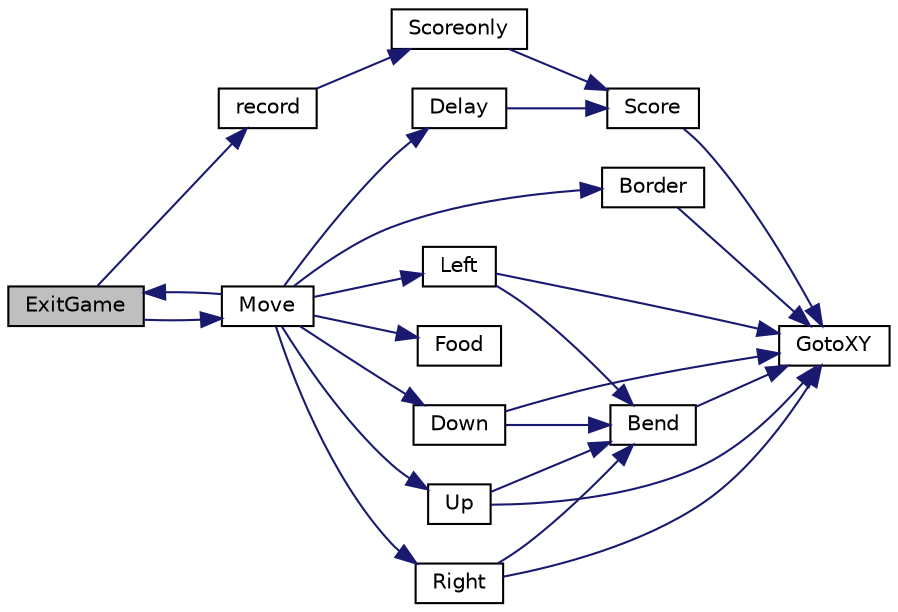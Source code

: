 digraph "ExitGame"
{
  edge [fontname="Helvetica",fontsize="10",labelfontname="Helvetica",labelfontsize="10"];
  node [fontname="Helvetica",fontsize="10",shape=record];
  rankdir="LR";
  Node30 [label="ExitGame",height=0.2,width=0.4,color="black", fillcolor="grey75", style="filled", fontcolor="black"];
  Node30 -> Node31 [color="midnightblue",fontsize="10",style="solid"];
  Node31 [label="Move",height=0.2,width=0.4,color="black", fillcolor="white", style="filled",URL="$main_8c.html#a678e66228c0453fbbe74a605bcc27c51"];
  Node31 -> Node32 [color="midnightblue",fontsize="10",style="solid"];
  Node32 [label="Food",height=0.2,width=0.4,color="black", fillcolor="white", style="filled",URL="$main_8c.html#a1951985f3541f595fc7800fbd6dc5535"];
  Node31 -> Node33 [color="midnightblue",fontsize="10",style="solid"];
  Node33 [label="Delay",height=0.2,width=0.4,color="black", fillcolor="white", style="filled",URL="$main_8c.html#aad49cedd771da5ce9872fb364e8d6373"];
  Node33 -> Node34 [color="midnightblue",fontsize="10",style="solid"];
  Node34 [label="Score",height=0.2,width=0.4,color="black", fillcolor="white", style="filled",URL="$main_8c.html#afc01ad71e5a2a27ebbbe7b7983cbb02b"];
  Node34 -> Node35 [color="midnightblue",fontsize="10",style="solid"];
  Node35 [label="GotoXY",height=0.2,width=0.4,color="black", fillcolor="white", style="filled",URL="$main_8c.html#a08c7a02d581a5b018f840568a8289779"];
  Node31 -> Node36 [color="midnightblue",fontsize="10",style="solid"];
  Node36 [label="Border",height=0.2,width=0.4,color="black", fillcolor="white", style="filled",URL="$main_8c.html#abaeb2da49953d85564a28fe29cb0ee89"];
  Node36 -> Node35 [color="midnightblue",fontsize="10",style="solid"];
  Node31 -> Node37 [color="midnightblue",fontsize="10",style="solid"];
  Node37 [label="Right",height=0.2,width=0.4,color="black", fillcolor="white", style="filled",URL="$main_8c.html#a1b0e394cd24dadbcff32387d3036da5f"];
  Node37 -> Node35 [color="midnightblue",fontsize="10",style="solid"];
  Node37 -> Node38 [color="midnightblue",fontsize="10",style="solid"];
  Node38 [label="Bend",height=0.2,width=0.4,color="black", fillcolor="white", style="filled",URL="$main_8c.html#a7ea3861fdbe2c138a4768c1bc57edc06"];
  Node38 -> Node35 [color="midnightblue",fontsize="10",style="solid"];
  Node31 -> Node39 [color="midnightblue",fontsize="10",style="solid"];
  Node39 [label="Left",height=0.2,width=0.4,color="black", fillcolor="white", style="filled",URL="$main_8c.html#ac268cc4e608aa0068c30f2e4a652b084"];
  Node39 -> Node35 [color="midnightblue",fontsize="10",style="solid"];
  Node39 -> Node38 [color="midnightblue",fontsize="10",style="solid"];
  Node31 -> Node40 [color="midnightblue",fontsize="10",style="solid"];
  Node40 [label="Down",height=0.2,width=0.4,color="black", fillcolor="white", style="filled",URL="$main_8c.html#a8ecb72ff0fd235afbf997e25815a13d5"];
  Node40 -> Node35 [color="midnightblue",fontsize="10",style="solid"];
  Node40 -> Node38 [color="midnightblue",fontsize="10",style="solid"];
  Node31 -> Node41 [color="midnightblue",fontsize="10",style="solid"];
  Node41 [label="Up",height=0.2,width=0.4,color="black", fillcolor="white", style="filled",URL="$main_8c.html#aa1e4dcf406c3281b132a396a60965e0f"];
  Node41 -> Node35 [color="midnightblue",fontsize="10",style="solid"];
  Node41 -> Node38 [color="midnightblue",fontsize="10",style="solid"];
  Node31 -> Node30 [color="midnightblue",fontsize="10",style="solid"];
  Node30 -> Node42 [color="midnightblue",fontsize="10",style="solid"];
  Node42 [label="record",height=0.2,width=0.4,color="black", fillcolor="white", style="filled",URL="$main_8c.html#ad2ae727c20e5f803e5f075b41aea2fb4"];
  Node42 -> Node43 [color="midnightblue",fontsize="10",style="solid"];
  Node43 [label="Scoreonly",height=0.2,width=0.4,color="black", fillcolor="white", style="filled",URL="$main_8c.html#a40a74cbfd7d2271a5a5caeb629197dd1"];
  Node43 -> Node34 [color="midnightblue",fontsize="10",style="solid"];
}
